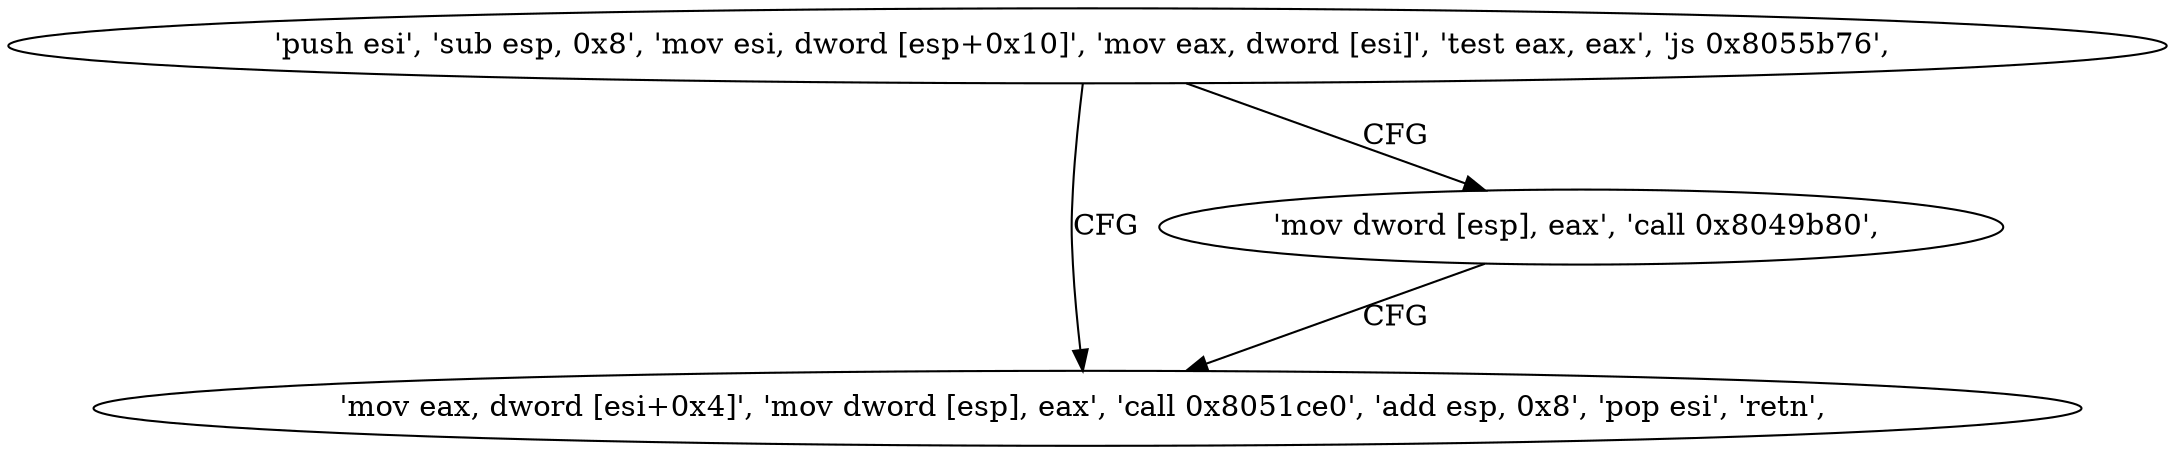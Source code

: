 digraph "func" {
"134568800" [label = "'push esi', 'sub esp, 0x8', 'mov esi, dword [esp+0x10]', 'mov eax, dword [esi]', 'test eax, eax', 'js 0x8055b76', " ]
"134568822" [label = "'mov eax, dword [esi+0x4]', 'mov dword [esp], eax', 'call 0x8051ce0', 'add esp, 0x8', 'pop esi', 'retn', " ]
"134568814" [label = "'mov dword [esp], eax', 'call 0x8049b80', " ]
"134568800" -> "134568822" [ label = "CFG" ]
"134568800" -> "134568814" [ label = "CFG" ]
"134568814" -> "134568822" [ label = "CFG" ]
}
